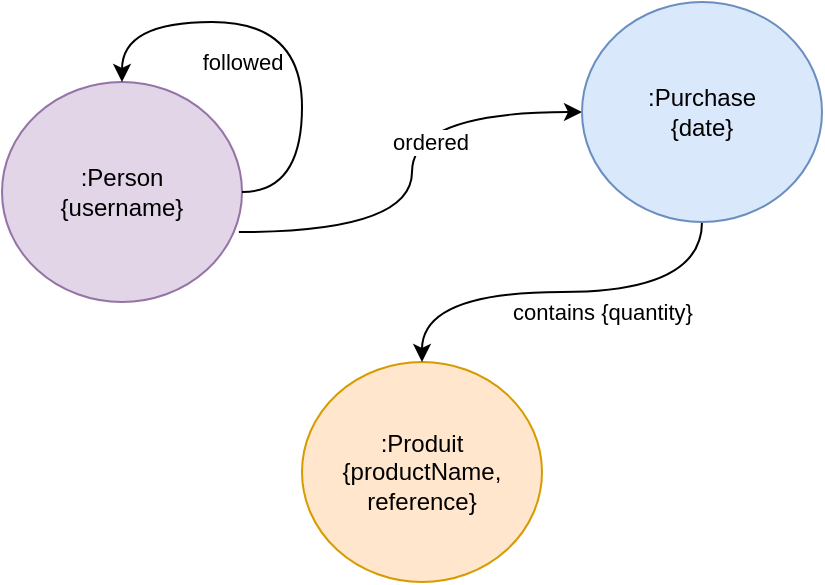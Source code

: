 <mxfile version="15.4.0" type="device"><diagram id="t7w13mKpvGJPV1wCUGUD" name="Page-1"><mxGraphModel dx="1024" dy="584" grid="1" gridSize="10" guides="1" tooltips="1" connect="1" arrows="1" fold="1" page="1" pageScale="1" pageWidth="827" pageHeight="1169" math="0" shadow="0"><root><mxCell id="0"/><mxCell id="1" parent="0"/><mxCell id="I1sigGEtqhGz2Rk3ou4L-6" style="edgeStyle=orthogonalEdgeStyle;curved=1;rounded=0;orthogonalLoop=1;jettySize=auto;html=1;exitX=0.987;exitY=0.682;exitDx=0;exitDy=0;entryX=0;entryY=0.5;entryDx=0;entryDy=0;exitPerimeter=0;" edge="1" parent="1" source="I1sigGEtqhGz2Rk3ou4L-1" target="I1sigGEtqhGz2Rk3ou4L-5"><mxGeometry relative="1" as="geometry"/></mxCell><mxCell id="I1sigGEtqhGz2Rk3ou4L-7" value="ordered" style="edgeLabel;html=1;align=center;verticalAlign=middle;resizable=0;points=[];" vertex="1" connectable="0" parent="I1sigGEtqhGz2Rk3ou4L-6"><mxGeometry x="0.135" y="-9" relative="1" as="geometry"><mxPoint as="offset"/></mxGeometry></mxCell><mxCell id="I1sigGEtqhGz2Rk3ou4L-1" value=":Person&lt;br&gt;{username}" style="ellipse;whiteSpace=wrap;html=1;fillColor=#e1d5e7;strokeColor=#9673a6;" vertex="1" parent="1"><mxGeometry x="80" y="470" width="120" height="110" as="geometry"/></mxCell><mxCell id="I1sigGEtqhGz2Rk3ou4L-2" style="edgeStyle=orthogonalEdgeStyle;rounded=0;orthogonalLoop=1;jettySize=auto;html=1;exitX=1;exitY=0.5;exitDx=0;exitDy=0;entryX=0.5;entryY=0;entryDx=0;entryDy=0;curved=1;" edge="1" parent="1" source="I1sigGEtqhGz2Rk3ou4L-1" target="I1sigGEtqhGz2Rk3ou4L-1"><mxGeometry relative="1" as="geometry"><Array as="points"><mxPoint x="230" y="525"/><mxPoint x="230" y="440"/><mxPoint x="140" y="440"/></Array></mxGeometry></mxCell><mxCell id="I1sigGEtqhGz2Rk3ou4L-3" value="followed" style="edgeLabel;html=1;align=center;verticalAlign=middle;resizable=0;points=[];" vertex="1" connectable="0" parent="I1sigGEtqhGz2Rk3ou4L-2"><mxGeometry x="0.05" y="8" relative="1" as="geometry"><mxPoint x="-22" y="12" as="offset"/></mxGeometry></mxCell><mxCell id="I1sigGEtqhGz2Rk3ou4L-4" value=":Produit&lt;br&gt;{productName,&lt;br&gt;reference}" style="ellipse;whiteSpace=wrap;html=1;fillColor=#ffe6cc;strokeColor=#d79b00;" vertex="1" parent="1"><mxGeometry x="230" y="610" width="120" height="110" as="geometry"/></mxCell><mxCell id="I1sigGEtqhGz2Rk3ou4L-8" style="edgeStyle=orthogonalEdgeStyle;curved=1;rounded=0;orthogonalLoop=1;jettySize=auto;html=1;exitX=0.5;exitY=1;exitDx=0;exitDy=0;entryX=0.5;entryY=0;entryDx=0;entryDy=0;" edge="1" parent="1" source="I1sigGEtqhGz2Rk3ou4L-5" target="I1sigGEtqhGz2Rk3ou4L-4"><mxGeometry relative="1" as="geometry"/></mxCell><mxCell id="I1sigGEtqhGz2Rk3ou4L-9" value="contains {quantity}" style="edgeLabel;html=1;align=center;verticalAlign=middle;resizable=0;points=[];" vertex="1" connectable="0" parent="I1sigGEtqhGz2Rk3ou4L-8"><mxGeometry x="-0.282" relative="1" as="geometry"><mxPoint x="-10" y="10" as="offset"/></mxGeometry></mxCell><mxCell id="I1sigGEtqhGz2Rk3ou4L-5" value=":Purchase&lt;br&gt;{date}" style="ellipse;whiteSpace=wrap;html=1;fillColor=#dae8fc;strokeColor=#6c8ebf;" vertex="1" parent="1"><mxGeometry x="370" y="430" width="120" height="110" as="geometry"/></mxCell></root></mxGraphModel></diagram></mxfile>